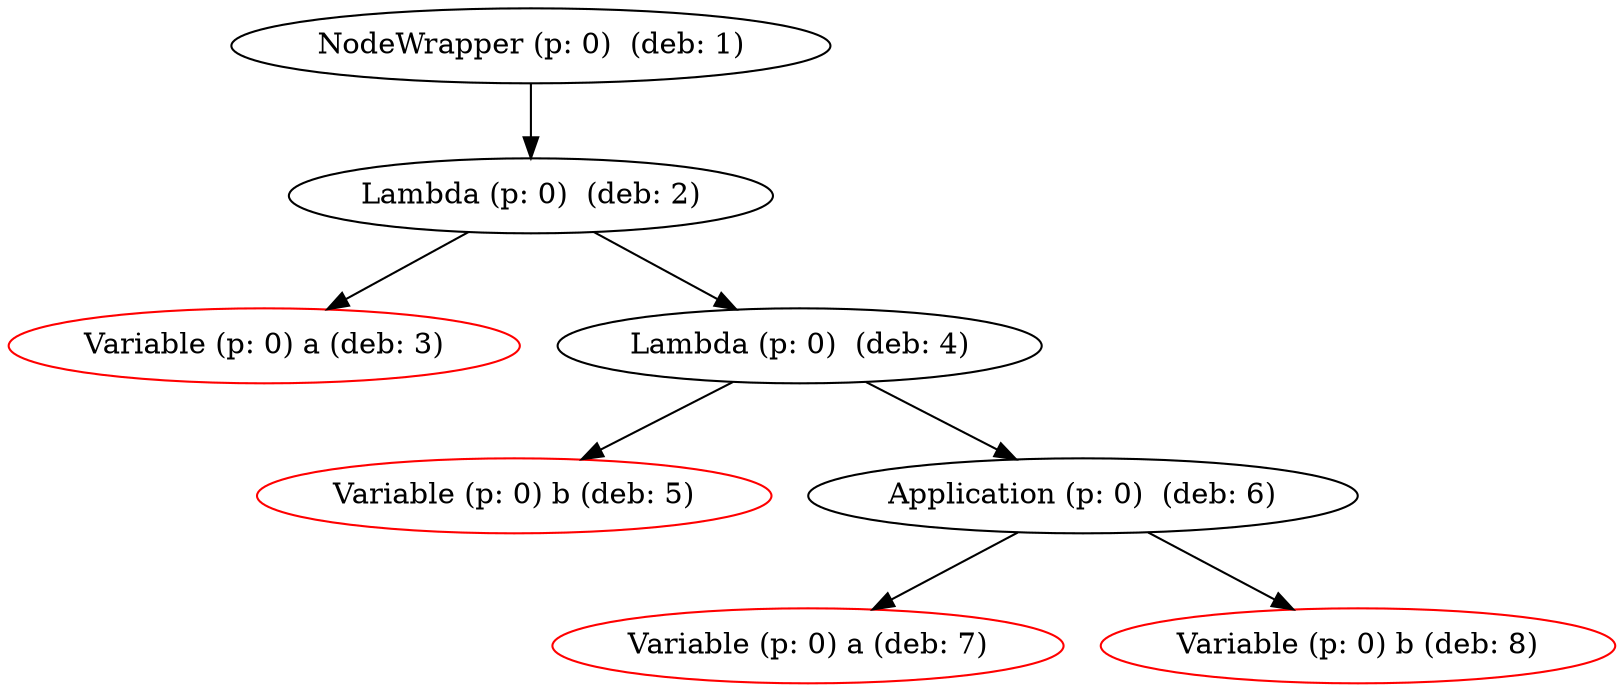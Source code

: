 digraph Lambda {
205797316 [label="NodeWrapper (p: 0)  (deb: 1)"];
205797316 -> {812265671};
812265671 [label="Lambda (p: 0)  (deb: 2)"];
812265671 -> {193064360};
812265671 -> {109961541};
193064360 [label="Variable (p: 0) a (deb: 3)", color=red];
109961541 [label="Lambda (p: 0)  (deb: 4)"];
109961541 -> {670700378};
109961541 -> {1190654826};
670700378 [label="Variable (p: 0) b (deb: 5)", color=red];
1190654826 [label="Application (p: 0)  (deb: 6)"];
1190654826 -> {1109371569};
1190654826 -> {728890494};
1109371569 [label="Variable (p: 0) a (deb: 7)", color=red];
728890494 [label="Variable (p: 0) b (deb: 8)", color=red];

}